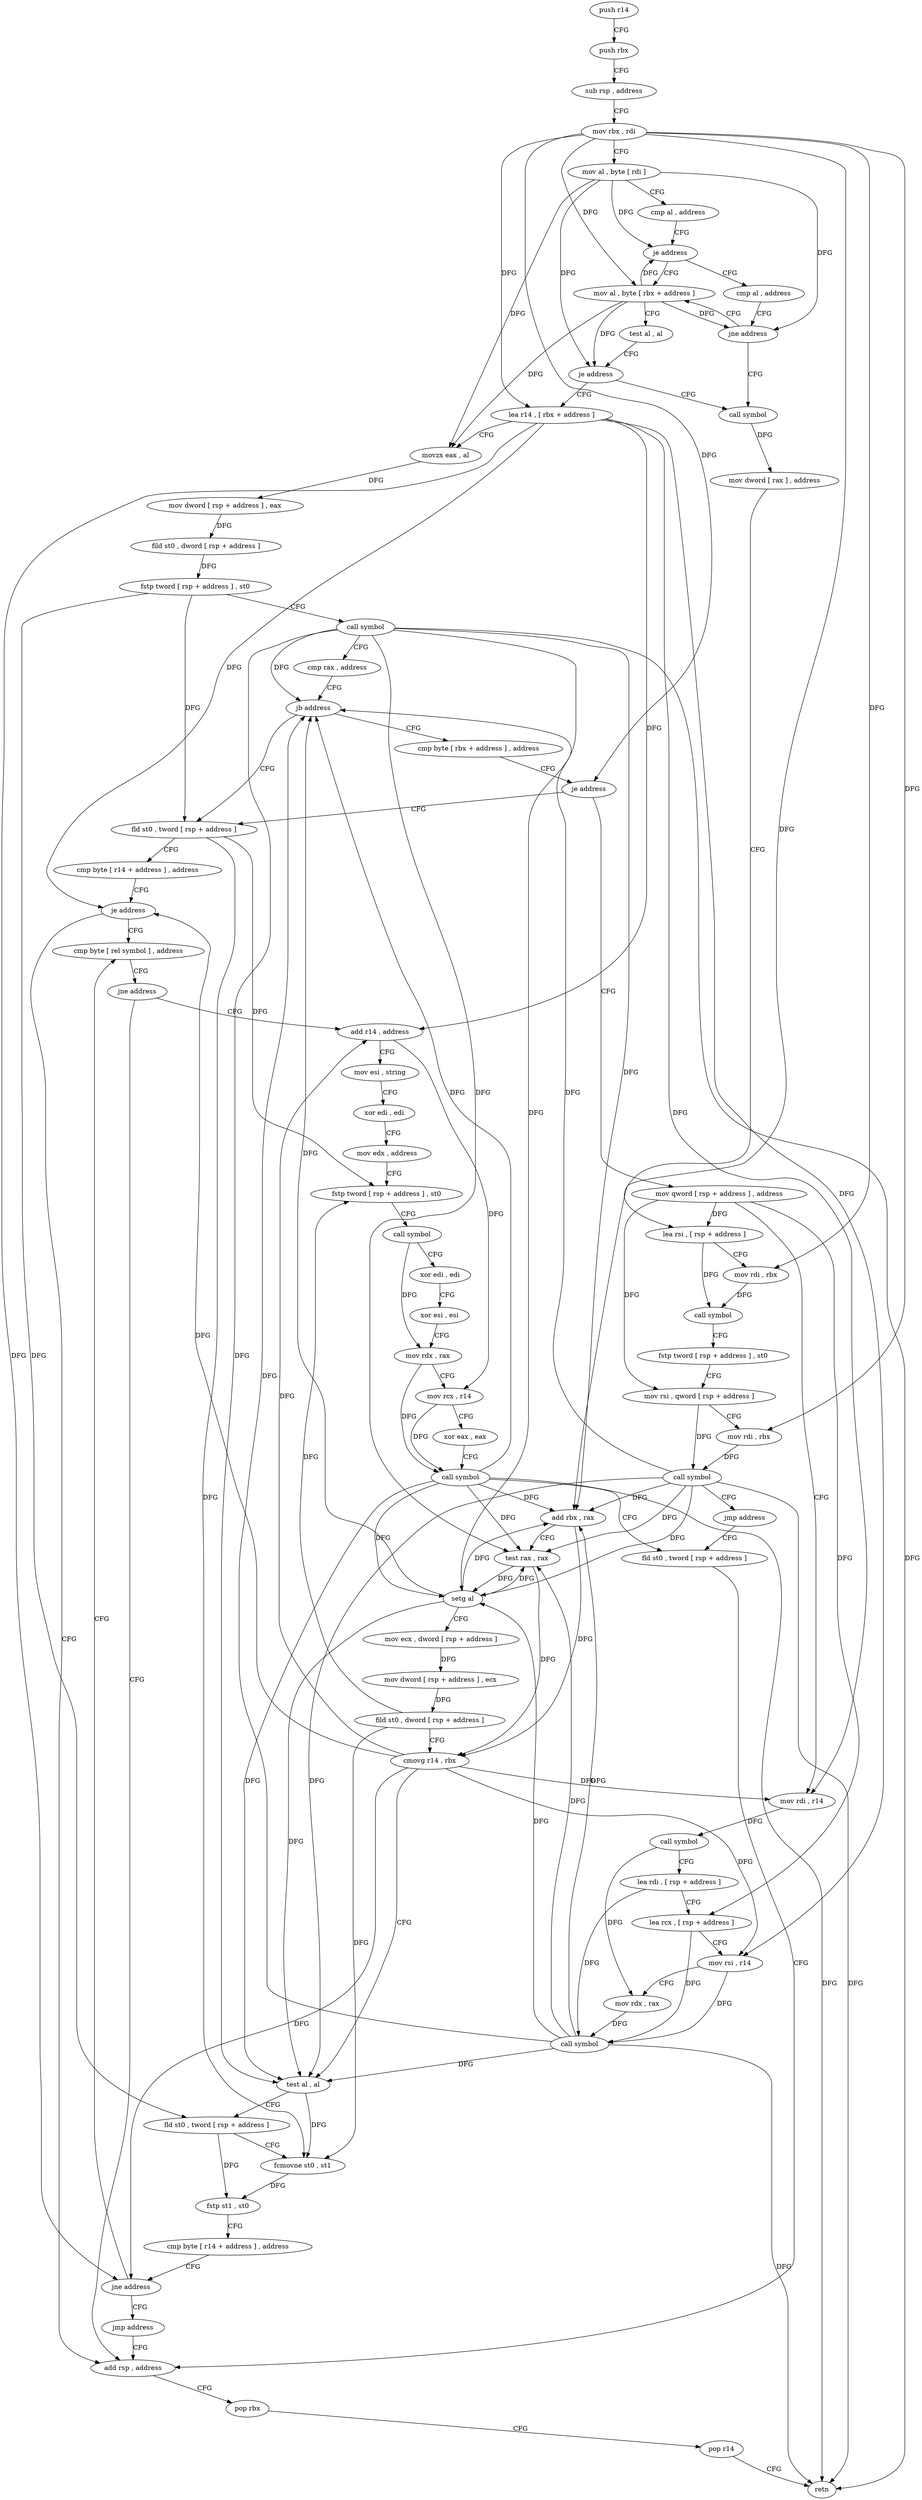 digraph "func" {
"4204160" [label = "push r14" ]
"4204162" [label = "push rbx" ]
"4204163" [label = "sub rsp , address" ]
"4204167" [label = "mov rbx , rdi" ]
"4204170" [label = "mov al , byte [ rdi ]" ]
"4204172" [label = "cmp al , address" ]
"4204174" [label = "je address" ]
"4204184" [label = "mov al , byte [ rbx + address ]" ]
"4204176" [label = "cmp al , address" ]
"4204187" [label = "test al , al" ]
"4204189" [label = "je address" ]
"4204313" [label = "call symbol" ]
"4204191" [label = "lea r14 , [ rbx + address ]" ]
"4204178" [label = "jne address" ]
"4204318" [label = "mov dword [ rax ] , address" ]
"4204324" [label = "lea rsi , [ rsp + address ]" ]
"4204329" [label = "mov rdi , rbx" ]
"4204332" [label = "call symbol" ]
"4204337" [label = "fstp tword [ rsp + address ] , st0" ]
"4204341" [label = "mov rsi , qword [ rsp + address ]" ]
"4204346" [label = "mov rdi , rbx" ]
"4204349" [label = "call symbol" ]
"4204354" [label = "jmp address" ]
"4204418" [label = "fld st0 , tword [ rsp + address ]" ]
"4204195" [label = "movzx eax , al" ]
"4204198" [label = "mov dword [ rsp + address ] , eax" ]
"4204202" [label = "fild st0 , dword [ rsp + address ]" ]
"4204206" [label = "fstp tword [ rsp + address ] , st0" ]
"4204210" [label = "call symbol" ]
"4204215" [label = "cmp rax , address" ]
"4204219" [label = "jb address" ]
"4204356" [label = "fld st0 , tword [ rsp + address ]" ]
"4204225" [label = "cmp byte [ rbx + address ] , address" ]
"4204422" [label = "add rsp , address" ]
"4204360" [label = "cmp byte [ r14 + address ] , address" ]
"4204365" [label = "je address" ]
"4204367" [label = "cmp byte [ rel symbol ] , address" ]
"4204229" [label = "je address" ]
"4204231" [label = "mov qword [ rsp + address ] , address" ]
"4204426" [label = "pop rbx" ]
"4204427" [label = "pop r14" ]
"4204429" [label = "retn" ]
"4204374" [label = "jne address" ]
"4204376" [label = "add r14 , address" ]
"4204240" [label = "mov rdi , r14" ]
"4204243" [label = "call symbol" ]
"4204248" [label = "lea rdi , [ rsp + address ]" ]
"4204253" [label = "lea rcx , [ rsp + address ]" ]
"4204258" [label = "mov rsi , r14" ]
"4204261" [label = "mov rdx , rax" ]
"4204264" [label = "call symbol" ]
"4204269" [label = "add rbx , rax" ]
"4204272" [label = "test rax , rax" ]
"4204275" [label = "setg al" ]
"4204278" [label = "mov ecx , dword [ rsp + address ]" ]
"4204282" [label = "mov dword [ rsp + address ] , ecx" ]
"4204286" [label = "fild st0 , dword [ rsp + address ]" ]
"4204290" [label = "cmovg r14 , rbx" ]
"4204294" [label = "test al , al" ]
"4204296" [label = "fld st0 , tword [ rsp + address ]" ]
"4204300" [label = "fcmovne st0 , st1" ]
"4204302" [label = "fstp st1 , st0" ]
"4204304" [label = "cmp byte [ r14 + address ] , address" ]
"4204309" [label = "jne address" ]
"4204311" [label = "jmp address" ]
"4204380" [label = "mov esi , string" ]
"4204385" [label = "xor edi , edi" ]
"4204387" [label = "mov edx , address" ]
"4204392" [label = "fstp tword [ rsp + address ] , st0" ]
"4204396" [label = "call symbol" ]
"4204401" [label = "xor edi , edi" ]
"4204403" [label = "xor esi , esi" ]
"4204405" [label = "mov rdx , rax" ]
"4204408" [label = "mov rcx , r14" ]
"4204411" [label = "xor eax , eax" ]
"4204413" [label = "call symbol" ]
"4204160" -> "4204162" [ label = "CFG" ]
"4204162" -> "4204163" [ label = "CFG" ]
"4204163" -> "4204167" [ label = "CFG" ]
"4204167" -> "4204170" [ label = "CFG" ]
"4204167" -> "4204184" [ label = "DFG" ]
"4204167" -> "4204329" [ label = "DFG" ]
"4204167" -> "4204346" [ label = "DFG" ]
"4204167" -> "4204191" [ label = "DFG" ]
"4204167" -> "4204229" [ label = "DFG" ]
"4204167" -> "4204269" [ label = "DFG" ]
"4204170" -> "4204172" [ label = "CFG" ]
"4204170" -> "4204174" [ label = "DFG" ]
"4204170" -> "4204189" [ label = "DFG" ]
"4204170" -> "4204178" [ label = "DFG" ]
"4204170" -> "4204195" [ label = "DFG" ]
"4204172" -> "4204174" [ label = "CFG" ]
"4204174" -> "4204184" [ label = "CFG" ]
"4204174" -> "4204176" [ label = "CFG" ]
"4204184" -> "4204187" [ label = "CFG" ]
"4204184" -> "4204174" [ label = "DFG" ]
"4204184" -> "4204189" [ label = "DFG" ]
"4204184" -> "4204178" [ label = "DFG" ]
"4204184" -> "4204195" [ label = "DFG" ]
"4204176" -> "4204178" [ label = "CFG" ]
"4204187" -> "4204189" [ label = "CFG" ]
"4204189" -> "4204313" [ label = "CFG" ]
"4204189" -> "4204191" [ label = "CFG" ]
"4204313" -> "4204318" [ label = "DFG" ]
"4204191" -> "4204195" [ label = "CFG" ]
"4204191" -> "4204365" [ label = "DFG" ]
"4204191" -> "4204240" [ label = "DFG" ]
"4204191" -> "4204258" [ label = "DFG" ]
"4204191" -> "4204376" [ label = "DFG" ]
"4204191" -> "4204309" [ label = "DFG" ]
"4204178" -> "4204313" [ label = "CFG" ]
"4204178" -> "4204184" [ label = "CFG" ]
"4204318" -> "4204324" [ label = "CFG" ]
"4204324" -> "4204329" [ label = "CFG" ]
"4204324" -> "4204332" [ label = "DFG" ]
"4204329" -> "4204332" [ label = "DFG" ]
"4204332" -> "4204337" [ label = "CFG" ]
"4204337" -> "4204341" [ label = "CFG" ]
"4204341" -> "4204346" [ label = "CFG" ]
"4204341" -> "4204349" [ label = "DFG" ]
"4204346" -> "4204349" [ label = "DFG" ]
"4204349" -> "4204354" [ label = "CFG" ]
"4204349" -> "4204219" [ label = "DFG" ]
"4204349" -> "4204429" [ label = "DFG" ]
"4204349" -> "4204269" [ label = "DFG" ]
"4204349" -> "4204272" [ label = "DFG" ]
"4204349" -> "4204275" [ label = "DFG" ]
"4204349" -> "4204294" [ label = "DFG" ]
"4204354" -> "4204418" [ label = "CFG" ]
"4204418" -> "4204422" [ label = "CFG" ]
"4204195" -> "4204198" [ label = "DFG" ]
"4204198" -> "4204202" [ label = "DFG" ]
"4204202" -> "4204206" [ label = "DFG" ]
"4204206" -> "4204210" [ label = "CFG" ]
"4204206" -> "4204356" [ label = "DFG" ]
"4204206" -> "4204296" [ label = "DFG" ]
"4204210" -> "4204215" [ label = "CFG" ]
"4204210" -> "4204219" [ label = "DFG" ]
"4204210" -> "4204429" [ label = "DFG" ]
"4204210" -> "4204269" [ label = "DFG" ]
"4204210" -> "4204272" [ label = "DFG" ]
"4204210" -> "4204275" [ label = "DFG" ]
"4204210" -> "4204294" [ label = "DFG" ]
"4204215" -> "4204219" [ label = "CFG" ]
"4204219" -> "4204356" [ label = "CFG" ]
"4204219" -> "4204225" [ label = "CFG" ]
"4204356" -> "4204360" [ label = "CFG" ]
"4204356" -> "4204392" [ label = "DFG" ]
"4204356" -> "4204300" [ label = "DFG" ]
"4204225" -> "4204229" [ label = "CFG" ]
"4204422" -> "4204426" [ label = "CFG" ]
"4204360" -> "4204365" [ label = "CFG" ]
"4204365" -> "4204422" [ label = "CFG" ]
"4204365" -> "4204367" [ label = "CFG" ]
"4204367" -> "4204374" [ label = "CFG" ]
"4204229" -> "4204356" [ label = "CFG" ]
"4204229" -> "4204231" [ label = "CFG" ]
"4204231" -> "4204240" [ label = "CFG" ]
"4204231" -> "4204324" [ label = "DFG" ]
"4204231" -> "4204341" [ label = "DFG" ]
"4204231" -> "4204253" [ label = "DFG" ]
"4204426" -> "4204427" [ label = "CFG" ]
"4204427" -> "4204429" [ label = "CFG" ]
"4204374" -> "4204422" [ label = "CFG" ]
"4204374" -> "4204376" [ label = "CFG" ]
"4204376" -> "4204380" [ label = "CFG" ]
"4204376" -> "4204408" [ label = "DFG" ]
"4204240" -> "4204243" [ label = "DFG" ]
"4204243" -> "4204248" [ label = "CFG" ]
"4204243" -> "4204261" [ label = "DFG" ]
"4204248" -> "4204253" [ label = "CFG" ]
"4204248" -> "4204264" [ label = "DFG" ]
"4204253" -> "4204258" [ label = "CFG" ]
"4204253" -> "4204264" [ label = "DFG" ]
"4204258" -> "4204261" [ label = "CFG" ]
"4204258" -> "4204264" [ label = "DFG" ]
"4204261" -> "4204264" [ label = "DFG" ]
"4204264" -> "4204269" [ label = "DFG" ]
"4204264" -> "4204219" [ label = "DFG" ]
"4204264" -> "4204429" [ label = "DFG" ]
"4204264" -> "4204272" [ label = "DFG" ]
"4204264" -> "4204275" [ label = "DFG" ]
"4204264" -> "4204294" [ label = "DFG" ]
"4204269" -> "4204272" [ label = "CFG" ]
"4204269" -> "4204290" [ label = "DFG" ]
"4204272" -> "4204275" [ label = "DFG" ]
"4204272" -> "4204290" [ label = "DFG" ]
"4204275" -> "4204278" [ label = "CFG" ]
"4204275" -> "4204219" [ label = "DFG" ]
"4204275" -> "4204269" [ label = "DFG" ]
"4204275" -> "4204272" [ label = "DFG" ]
"4204275" -> "4204294" [ label = "DFG" ]
"4204278" -> "4204282" [ label = "DFG" ]
"4204282" -> "4204286" [ label = "DFG" ]
"4204286" -> "4204290" [ label = "CFG" ]
"4204286" -> "4204392" [ label = "DFG" ]
"4204286" -> "4204300" [ label = "DFG" ]
"4204290" -> "4204294" [ label = "CFG" ]
"4204290" -> "4204365" [ label = "DFG" ]
"4204290" -> "4204240" [ label = "DFG" ]
"4204290" -> "4204258" [ label = "DFG" ]
"4204290" -> "4204376" [ label = "DFG" ]
"4204290" -> "4204309" [ label = "DFG" ]
"4204294" -> "4204296" [ label = "CFG" ]
"4204294" -> "4204300" [ label = "DFG" ]
"4204296" -> "4204300" [ label = "CFG" ]
"4204296" -> "4204302" [ label = "DFG" ]
"4204300" -> "4204302" [ label = "DFG" ]
"4204302" -> "4204304" [ label = "CFG" ]
"4204304" -> "4204309" [ label = "CFG" ]
"4204309" -> "4204367" [ label = "CFG" ]
"4204309" -> "4204311" [ label = "CFG" ]
"4204311" -> "4204422" [ label = "CFG" ]
"4204380" -> "4204385" [ label = "CFG" ]
"4204385" -> "4204387" [ label = "CFG" ]
"4204387" -> "4204392" [ label = "CFG" ]
"4204392" -> "4204396" [ label = "CFG" ]
"4204396" -> "4204401" [ label = "CFG" ]
"4204396" -> "4204405" [ label = "DFG" ]
"4204401" -> "4204403" [ label = "CFG" ]
"4204403" -> "4204405" [ label = "CFG" ]
"4204405" -> "4204408" [ label = "CFG" ]
"4204405" -> "4204413" [ label = "DFG" ]
"4204408" -> "4204411" [ label = "CFG" ]
"4204408" -> "4204413" [ label = "DFG" ]
"4204411" -> "4204413" [ label = "CFG" ]
"4204413" -> "4204418" [ label = "CFG" ]
"4204413" -> "4204219" [ label = "DFG" ]
"4204413" -> "4204269" [ label = "DFG" ]
"4204413" -> "4204272" [ label = "DFG" ]
"4204413" -> "4204429" [ label = "DFG" ]
"4204413" -> "4204275" [ label = "DFG" ]
"4204413" -> "4204294" [ label = "DFG" ]
}
